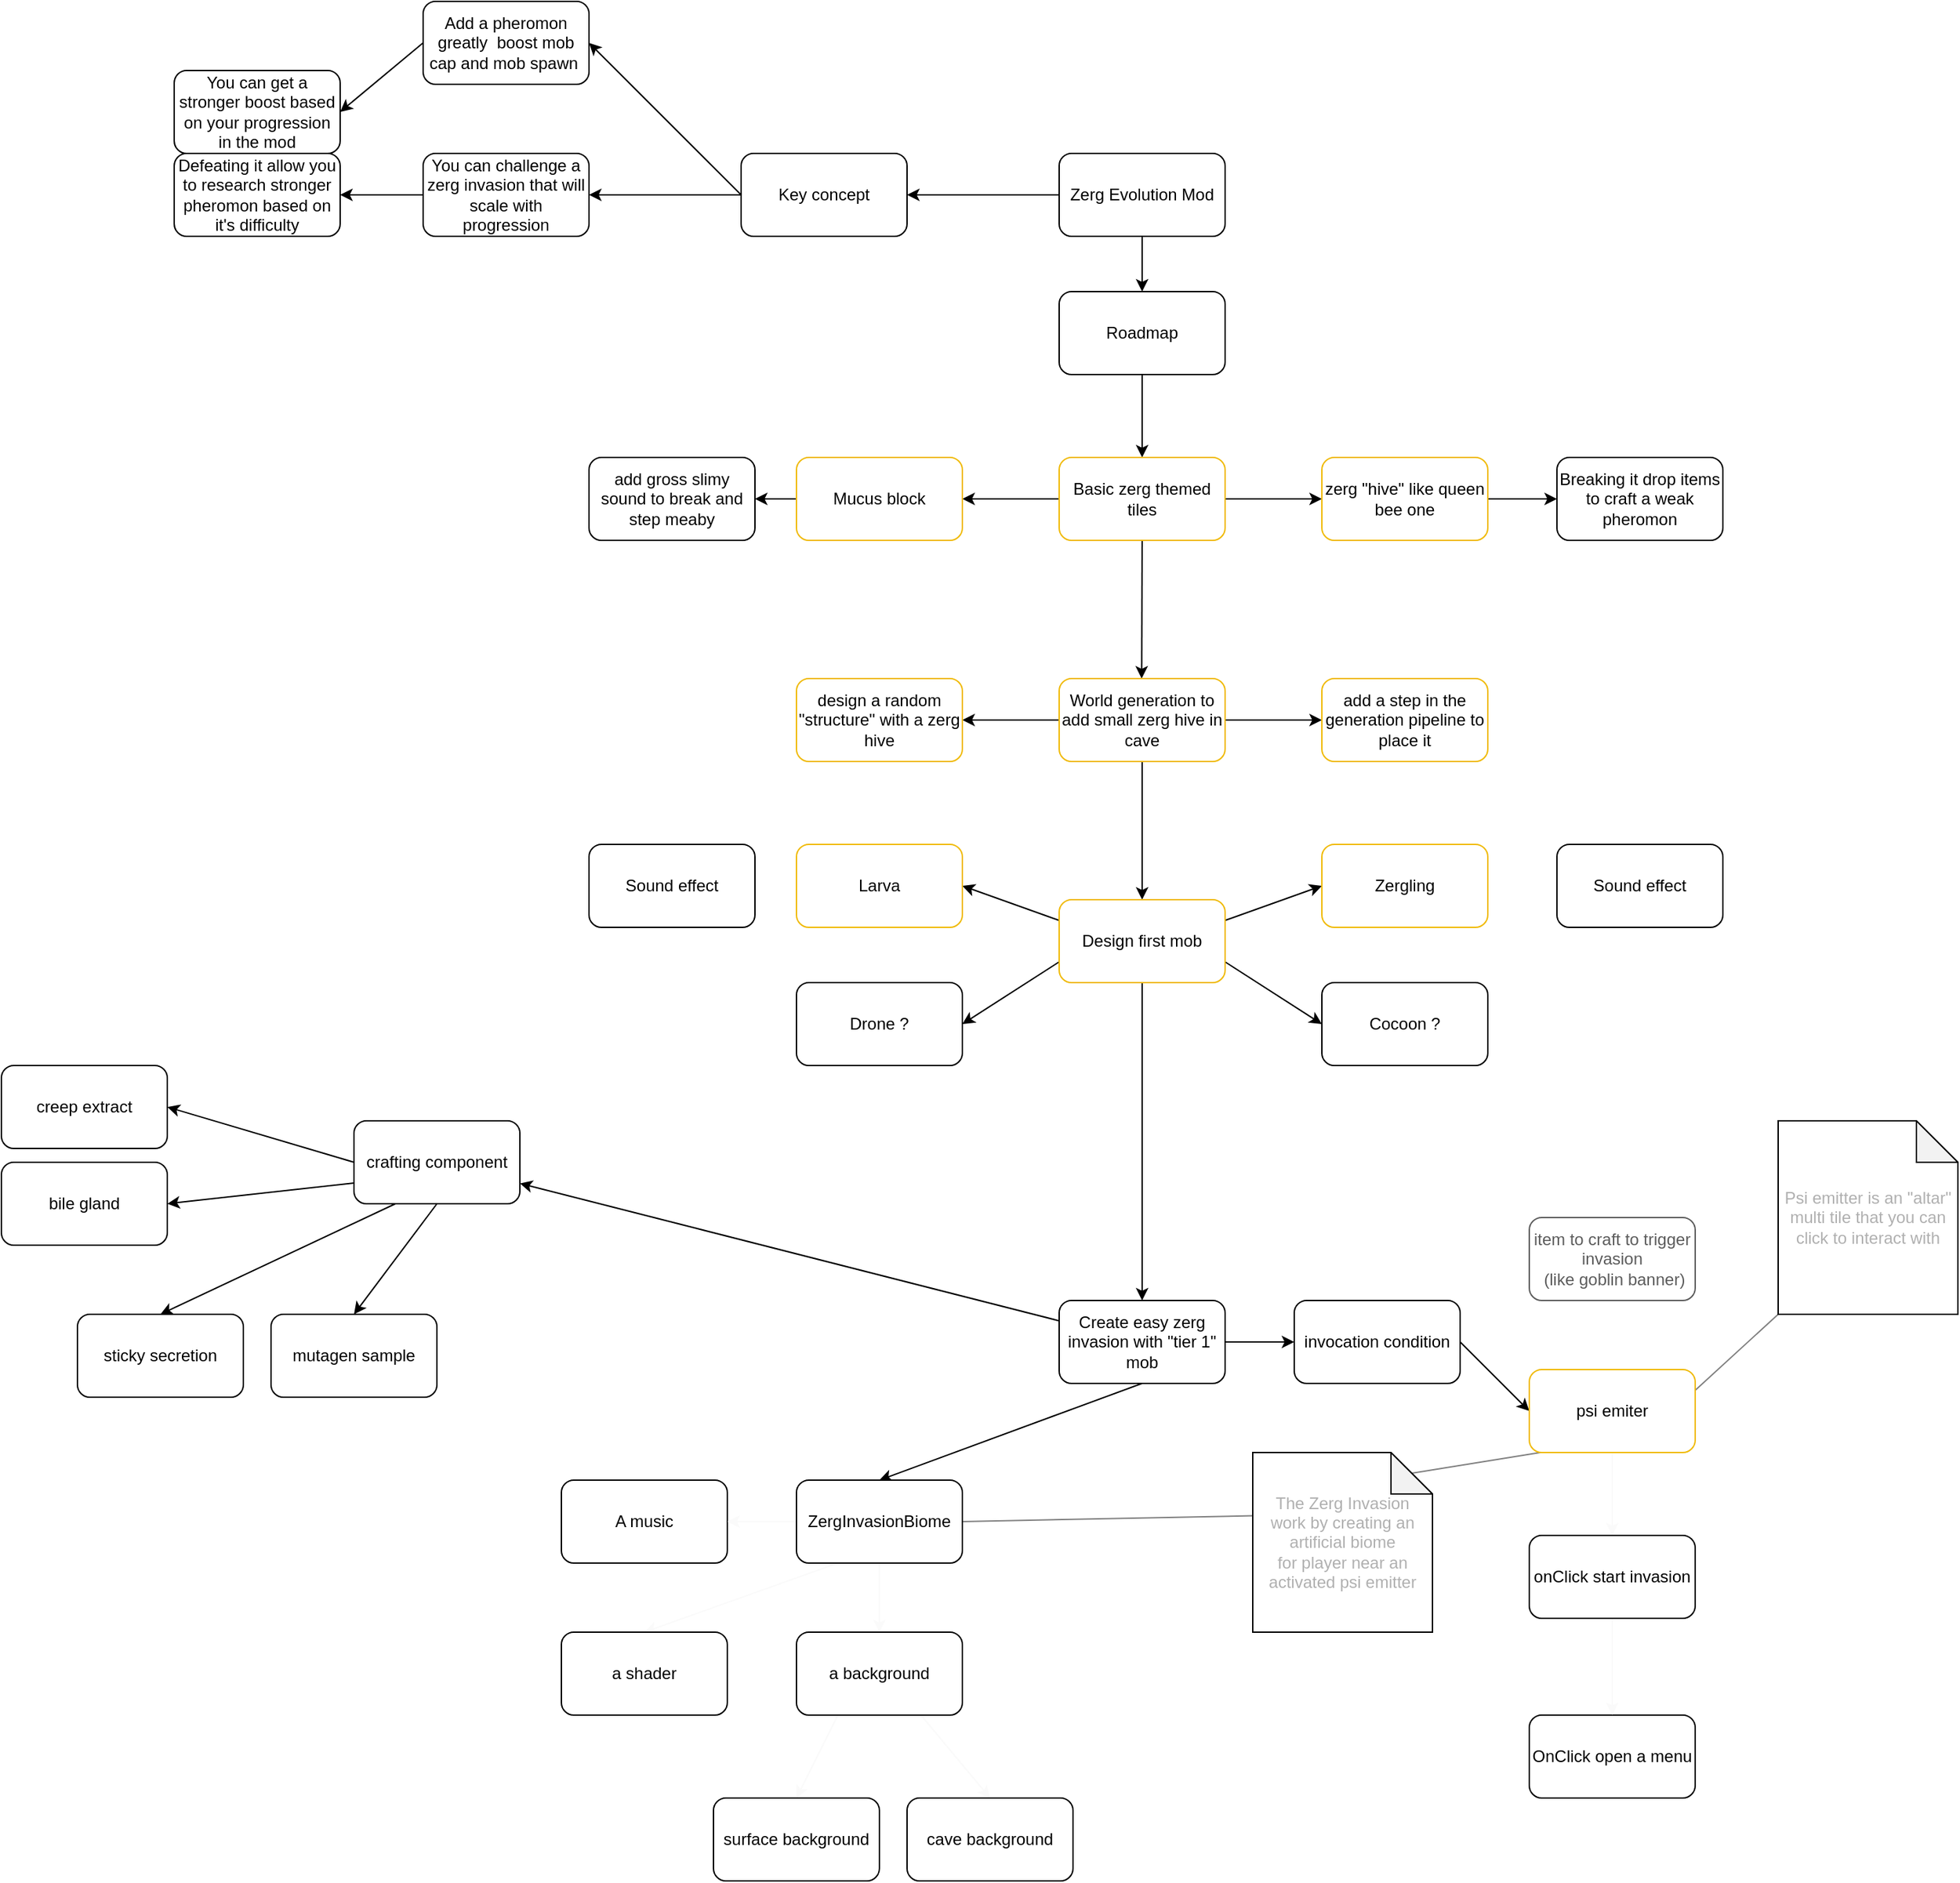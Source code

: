 <mxfile>
    <diagram id="Lhx0Sty2yg0TOsdVDHKY" name="Page-1">
        <mxGraphModel dx="2082" dy="955" grid="1" gridSize="10" guides="1" tooltips="1" connect="1" arrows="1" fold="1" page="1" pageScale="1" pageWidth="850" pageHeight="1100" math="0" shadow="0">
            <root>
                <mxCell id="0"/>
                <mxCell id="1" parent="0"/>
                <mxCell id="13" style="edgeStyle=none;html=1;exitX=0;exitY=0.5;exitDx=0;exitDy=0;entryX=1;entryY=0.5;entryDx=0;entryDy=0;" parent="1" source="2" target="3" edge="1">
                    <mxGeometry relative="1" as="geometry"/>
                </mxCell>
                <mxCell id="15" style="edgeStyle=none;html=1;exitX=0.5;exitY=1;exitDx=0;exitDy=0;entryX=0.5;entryY=0;entryDx=0;entryDy=0;" parent="1" source="2" target="14" edge="1">
                    <mxGeometry relative="1" as="geometry"/>
                </mxCell>
                <mxCell id="2" value="Zerg Evolution Mod" style="rounded=1;whiteSpace=wrap;html=1;" parent="1" vertex="1">
                    <mxGeometry x="340" y="140" width="120" height="60" as="geometry"/>
                </mxCell>
                <mxCell id="9" value="" style="edgeStyle=none;html=1;" parent="1" source="3" target="8" edge="1">
                    <mxGeometry relative="1" as="geometry"/>
                </mxCell>
                <mxCell id="10" style="edgeStyle=none;html=1;exitX=0;exitY=0.5;exitDx=0;exitDy=0;entryX=1;entryY=0.5;entryDx=0;entryDy=0;" parent="1" source="3" target="4" edge="1">
                    <mxGeometry relative="1" as="geometry"/>
                </mxCell>
                <mxCell id="3" value="Key concept" style="rounded=1;whiteSpace=wrap;html=1;" parent="1" vertex="1">
                    <mxGeometry x="110" y="140" width="120" height="60" as="geometry"/>
                </mxCell>
                <mxCell id="12" style="edgeStyle=none;html=1;exitX=0;exitY=0.5;exitDx=0;exitDy=0;entryX=1;entryY=0.5;entryDx=0;entryDy=0;" parent="1" source="4" target="6" edge="1">
                    <mxGeometry relative="1" as="geometry">
                        <mxPoint x="-170" y="110" as="targetPoint"/>
                    </mxGeometry>
                </mxCell>
                <mxCell id="4" value="Add a pheromon&lt;br&gt;greatly&amp;nbsp; boost mob cap and mob spawn&amp;nbsp;" style="rounded=1;whiteSpace=wrap;html=1;" parent="1" vertex="1">
                    <mxGeometry x="-120" y="30" width="120" height="60" as="geometry"/>
                </mxCell>
                <mxCell id="5" value="Defeating it allow you to research stronger pheromon based on it's difficulty" style="rounded=1;whiteSpace=wrap;html=1;" parent="1" vertex="1">
                    <mxGeometry x="-300" y="140" width="120" height="60" as="geometry"/>
                </mxCell>
                <mxCell id="6" value="You can get a stronger boost based on your progression in the mod" style="rounded=1;whiteSpace=wrap;html=1;" parent="1" vertex="1">
                    <mxGeometry x="-300" y="80" width="120" height="60" as="geometry"/>
                </mxCell>
                <mxCell id="11" style="edgeStyle=none;html=1;exitX=0;exitY=0.5;exitDx=0;exitDy=0;entryX=1;entryY=0.5;entryDx=0;entryDy=0;" parent="1" source="8" target="5" edge="1">
                    <mxGeometry relative="1" as="geometry"/>
                </mxCell>
                <mxCell id="8" value="You can challenge a zerg invasion that will scale with progression" style="rounded=1;whiteSpace=wrap;html=1;" parent="1" vertex="1">
                    <mxGeometry x="-120" y="140" width="120" height="60" as="geometry"/>
                </mxCell>
                <mxCell id="19" style="edgeStyle=none;html=1;exitX=0.5;exitY=1;exitDx=0;exitDy=0;entryX=0.5;entryY=0;entryDx=0;entryDy=0;" parent="1" source="14" target="16" edge="1">
                    <mxGeometry relative="1" as="geometry"/>
                </mxCell>
                <mxCell id="14" value="Roadmap" style="rounded=1;whiteSpace=wrap;html=1;" parent="1" vertex="1">
                    <mxGeometry x="340" y="240" width="120" height="60" as="geometry"/>
                </mxCell>
                <mxCell id="20" style="edgeStyle=none;html=1;exitX=0;exitY=0.5;exitDx=0;exitDy=0;entryX=1;entryY=0.5;entryDx=0;entryDy=0;" parent="1" source="16" target="17" edge="1">
                    <mxGeometry relative="1" as="geometry"/>
                </mxCell>
                <mxCell id="22" style="edgeStyle=none;html=1;exitX=1;exitY=0.5;exitDx=0;exitDy=0;entryX=0;entryY=0.5;entryDx=0;entryDy=0;" parent="1" source="16" target="21" edge="1">
                    <mxGeometry relative="1" as="geometry"/>
                </mxCell>
                <mxCell id="27" style="edgeStyle=none;html=1;exitX=0.5;exitY=1;exitDx=0;exitDy=0;" parent="1" source="16" edge="1">
                    <mxGeometry relative="1" as="geometry">
                        <mxPoint x="399.667" y="520" as="targetPoint"/>
                    </mxGeometry>
                </mxCell>
                <mxCell id="16" value="Basic zerg themed tiles" style="rounded=1;whiteSpace=wrap;html=1;strokeColor=#F0BA07;" parent="1" vertex="1">
                    <mxGeometry x="340" y="360" width="120" height="60" as="geometry"/>
                </mxCell>
                <mxCell id="25" style="edgeStyle=none;html=1;exitX=0;exitY=0.5;exitDx=0;exitDy=0;entryX=1;entryY=0.5;entryDx=0;entryDy=0;" parent="1" source="17" target="24" edge="1">
                    <mxGeometry relative="1" as="geometry"/>
                </mxCell>
                <mxCell id="17" value="Mucus block" style="rounded=1;whiteSpace=wrap;html=1;strokeColor=#F0BA07;" parent="1" vertex="1">
                    <mxGeometry x="150" y="360" width="120" height="60" as="geometry"/>
                </mxCell>
                <mxCell id="26" style="edgeStyle=none;html=1;exitX=1;exitY=0.5;exitDx=0;exitDy=0;entryX=0;entryY=0.5;entryDx=0;entryDy=0;" parent="1" source="21" target="23" edge="1">
                    <mxGeometry relative="1" as="geometry"/>
                </mxCell>
                <mxCell id="21" value="zerg &quot;hive&quot; like queen bee one" style="rounded=1;whiteSpace=wrap;html=1;strokeColor=#F0BA07;" parent="1" vertex="1">
                    <mxGeometry x="530" y="360" width="120" height="60" as="geometry"/>
                </mxCell>
                <mxCell id="23" value="Breaking it drop items to craft a weak pheromon" style="rounded=1;whiteSpace=wrap;html=1;" parent="1" vertex="1">
                    <mxGeometry x="700" y="360" width="120" height="60" as="geometry"/>
                </mxCell>
                <mxCell id="24" value="add gross slimy sound to break and step meaby" style="rounded=1;whiteSpace=wrap;html=1;" parent="1" vertex="1">
                    <mxGeometry y="360" width="120" height="60" as="geometry"/>
                </mxCell>
                <mxCell id="30" style="edgeStyle=none;html=1;exitX=0;exitY=0.5;exitDx=0;exitDy=0;entryX=1;entryY=0.5;entryDx=0;entryDy=0;" parent="1" source="28" target="29" edge="1">
                    <mxGeometry relative="1" as="geometry"/>
                </mxCell>
                <mxCell id="32" style="edgeStyle=none;html=1;exitX=1;exitY=0.5;exitDx=0;exitDy=0;entryX=0;entryY=0.5;entryDx=0;entryDy=0;" parent="1" source="28" target="31" edge="1">
                    <mxGeometry relative="1" as="geometry"/>
                </mxCell>
                <mxCell id="34" style="edgeStyle=none;html=1;exitX=0.5;exitY=1;exitDx=0;exitDy=0;entryX=0.5;entryY=0;entryDx=0;entryDy=0;" parent="1" source="28" target="33" edge="1">
                    <mxGeometry relative="1" as="geometry"/>
                </mxCell>
                <mxCell id="28" value="World generation to add small zerg hive in cave" style="rounded=1;whiteSpace=wrap;html=1;strokeColor=#F0BA07;" parent="1" vertex="1">
                    <mxGeometry x="340" y="520" width="120" height="60" as="geometry"/>
                </mxCell>
                <mxCell id="29" value="design a random &quot;structure&quot; with a zerg hive" style="rounded=1;whiteSpace=wrap;html=1;strokeColor=#F0BA07;" parent="1" vertex="1">
                    <mxGeometry x="150" y="520" width="120" height="60" as="geometry"/>
                </mxCell>
                <mxCell id="31" value="add a step in the generation pipeline to place it" style="rounded=1;whiteSpace=wrap;html=1;strokeColor=#F0BA07;" parent="1" vertex="1">
                    <mxGeometry x="530" y="520" width="120" height="60" as="geometry"/>
                </mxCell>
                <mxCell id="40" style="edgeStyle=none;html=1;exitX=0;exitY=0.25;exitDx=0;exitDy=0;entryX=1;entryY=0.5;entryDx=0;entryDy=0;" parent="1" source="33" target="36" edge="1">
                    <mxGeometry relative="1" as="geometry"/>
                </mxCell>
                <mxCell id="41" style="edgeStyle=none;html=1;exitX=0;exitY=0.75;exitDx=0;exitDy=0;entryX=1;entryY=0.5;entryDx=0;entryDy=0;" parent="1" source="33" target="39" edge="1">
                    <mxGeometry relative="1" as="geometry"/>
                </mxCell>
                <mxCell id="42" style="edgeStyle=none;html=1;exitX=1;exitY=0.25;exitDx=0;exitDy=0;entryX=0;entryY=0.5;entryDx=0;entryDy=0;" parent="1" source="33" target="38" edge="1">
                    <mxGeometry relative="1" as="geometry"/>
                </mxCell>
                <mxCell id="43" style="edgeStyle=none;html=1;exitX=1;exitY=0.75;exitDx=0;exitDy=0;entryX=0;entryY=0.5;entryDx=0;entryDy=0;" parent="1" source="33" target="37" edge="1">
                    <mxGeometry relative="1" as="geometry"/>
                </mxCell>
                <mxCell id="46" style="edgeStyle=none;html=1;exitX=0.5;exitY=1;exitDx=0;exitDy=0;entryX=0.5;entryY=0;entryDx=0;entryDy=0;" parent="1" source="33" target="45" edge="1">
                    <mxGeometry relative="1" as="geometry"/>
                </mxCell>
                <mxCell id="33" value="Design first mob" style="rounded=1;whiteSpace=wrap;html=1;strokeColor=#F0BA07;" parent="1" vertex="1">
                    <mxGeometry x="340" y="680" width="120" height="60" as="geometry"/>
                </mxCell>
                <mxCell id="36" value="Larva" style="rounded=1;whiteSpace=wrap;html=1;strokeColor=#F0BA07;" parent="1" vertex="1">
                    <mxGeometry x="150" y="640" width="120" height="60" as="geometry"/>
                </mxCell>
                <mxCell id="37" value="Cocoon ?" style="rounded=1;whiteSpace=wrap;html=1;" parent="1" vertex="1">
                    <mxGeometry x="530" y="740" width="120" height="60" as="geometry"/>
                </mxCell>
                <mxCell id="38" value="Zergling" style="rounded=1;whiteSpace=wrap;html=1;strokeColor=#F0BA07;" parent="1" vertex="1">
                    <mxGeometry x="530" y="640" width="120" height="60" as="geometry"/>
                </mxCell>
                <mxCell id="39" value="Drone ?" style="rounded=1;whiteSpace=wrap;html=1;" parent="1" vertex="1">
                    <mxGeometry x="150" y="740" width="120" height="60" as="geometry"/>
                </mxCell>
                <mxCell id="58" style="edgeStyle=none;html=1;exitX=1;exitY=0.5;exitDx=0;exitDy=0;entryX=0;entryY=0.5;entryDx=0;entryDy=0;" parent="1" source="45" target="47" edge="1">
                    <mxGeometry relative="1" as="geometry"/>
                </mxCell>
                <mxCell id="62" value="" style="edgeStyle=none;html=1;" edge="1" parent="1" source="45" target="61">
                    <mxGeometry relative="1" as="geometry"/>
                </mxCell>
                <mxCell id="69" style="edgeStyle=none;html=1;exitX=0.5;exitY=1;exitDx=0;exitDy=0;entryX=0.5;entryY=0;entryDx=0;entryDy=0;" edge="1" parent="1" source="45" target="68">
                    <mxGeometry relative="1" as="geometry"/>
                </mxCell>
                <mxCell id="45" value="Create easy zerg invasion with &quot;tier 1&quot; mob" style="rounded=1;whiteSpace=wrap;html=1;" parent="1" vertex="1">
                    <mxGeometry x="340" y="970" width="120" height="60" as="geometry"/>
                </mxCell>
                <mxCell id="59" style="edgeStyle=none;html=1;exitX=1;exitY=0.5;exitDx=0;exitDy=0;entryX=0;entryY=0.5;entryDx=0;entryDy=0;" parent="1" source="47" target="49" edge="1">
                    <mxGeometry relative="1" as="geometry"/>
                </mxCell>
                <mxCell id="47" value="invocation condition" style="rounded=1;whiteSpace=wrap;html=1;" parent="1" vertex="1">
                    <mxGeometry x="510" y="970" width="120" height="60" as="geometry"/>
                </mxCell>
                <mxCell id="48" value="&lt;font color=&quot;#5c5c5c&quot;&gt;item to craft to trigger invasion&lt;br&gt;&amp;nbsp;(like goblin banner)&lt;/font&gt;" style="rounded=1;whiteSpace=wrap;html=1;strokeColor=#5C5C5C;" parent="1" vertex="1">
                    <mxGeometry x="680" y="910" width="120" height="60" as="geometry"/>
                </mxCell>
                <mxCell id="72" style="edgeStyle=none;html=1;exitX=0.073;exitY=0.997;exitDx=0;exitDy=0;entryX=0;entryY=0;entryDx=115;entryDy=15;entryPerimeter=0;endArrow=none;endFill=0;exitPerimeter=0;strokeColor=#808080;" edge="1" parent="1" source="49" target="70">
                    <mxGeometry relative="1" as="geometry"/>
                </mxCell>
                <mxCell id="86" style="edgeStyle=none;html=1;exitX=1;exitY=0.25;exitDx=0;exitDy=0;entryX=0;entryY=1;entryDx=0;entryDy=0;entryPerimeter=0;strokeColor=#808080;fontColor=#5C5C5C;endArrow=none;endFill=0;" edge="1" parent="1" source="49" target="85">
                    <mxGeometry relative="1" as="geometry"/>
                </mxCell>
                <mxCell id="90" style="edgeStyle=none;html=1;exitX=0.5;exitY=1;exitDx=0;exitDy=0;entryX=0.5;entryY=0;entryDx=0;entryDy=0;strokeColor=#FAFAFA;fontColor=#5C5C5C;endArrow=classic;endFill=1;" edge="1" parent="1" source="49" target="89">
                    <mxGeometry relative="1" as="geometry"/>
                </mxCell>
                <mxCell id="49" value="psi emiter" style="rounded=1;whiteSpace=wrap;html=1;strokeColor=#F0BA07;" parent="1" vertex="1">
                    <mxGeometry x="680" y="1020" width="120" height="60" as="geometry"/>
                </mxCell>
                <mxCell id="50" value="A music" style="rounded=1;whiteSpace=wrap;html=1;" parent="1" vertex="1">
                    <mxGeometry x="-20" y="1100" width="120" height="60" as="geometry"/>
                </mxCell>
                <mxCell id="51" value="Sound effect" style="rounded=1;whiteSpace=wrap;html=1;" parent="1" vertex="1">
                    <mxGeometry x="700" y="640" width="120" height="60" as="geometry"/>
                </mxCell>
                <mxCell id="52" value="Sound effect" style="rounded=1;whiteSpace=wrap;html=1;" parent="1" vertex="1">
                    <mxGeometry y="640" width="120" height="60" as="geometry"/>
                </mxCell>
                <mxCell id="54" value="mutagen sample" style="rounded=1;whiteSpace=wrap;html=1;" parent="1" vertex="1">
                    <mxGeometry x="-230" y="980" width="120" height="60" as="geometry"/>
                </mxCell>
                <mxCell id="55" value="creep extract" style="rounded=1;whiteSpace=wrap;html=1;" parent="1" vertex="1">
                    <mxGeometry x="-425" y="800" width="120" height="60" as="geometry"/>
                </mxCell>
                <mxCell id="56" value="sticky secretion" style="rounded=1;whiteSpace=wrap;html=1;" parent="1" vertex="1">
                    <mxGeometry x="-370" y="980" width="120" height="60" as="geometry"/>
                </mxCell>
                <mxCell id="57" value="bile gland" style="rounded=1;whiteSpace=wrap;html=1;" parent="1" vertex="1">
                    <mxGeometry x="-425" y="870" width="120" height="60" as="geometry"/>
                </mxCell>
                <mxCell id="64" style="edgeStyle=none;html=1;exitX=0;exitY=0.5;exitDx=0;exitDy=0;entryX=1;entryY=0.5;entryDx=0;entryDy=0;" edge="1" parent="1" source="61" target="55">
                    <mxGeometry relative="1" as="geometry"/>
                </mxCell>
                <mxCell id="65" style="edgeStyle=none;html=1;exitX=0;exitY=0.75;exitDx=0;exitDy=0;entryX=1;entryY=0.5;entryDx=0;entryDy=0;" edge="1" parent="1" source="61" target="57">
                    <mxGeometry relative="1" as="geometry"/>
                </mxCell>
                <mxCell id="66" style="edgeStyle=none;html=1;exitX=0.25;exitY=1;exitDx=0;exitDy=0;entryX=0.5;entryY=0;entryDx=0;entryDy=0;" edge="1" parent="1" source="61" target="56">
                    <mxGeometry relative="1" as="geometry"/>
                </mxCell>
                <mxCell id="67" style="edgeStyle=none;html=1;exitX=0.5;exitY=1;exitDx=0;exitDy=0;entryX=0.5;entryY=0;entryDx=0;entryDy=0;" edge="1" parent="1" source="61" target="54">
                    <mxGeometry relative="1" as="geometry"/>
                </mxCell>
                <mxCell id="61" value="crafting component" style="whiteSpace=wrap;html=1;rounded=1;" vertex="1" parent="1">
                    <mxGeometry x="-170" y="840" width="120" height="60" as="geometry"/>
                </mxCell>
                <mxCell id="71" style="edgeStyle=none;html=1;exitX=1;exitY=0.5;exitDx=0;exitDy=0;entryX=0.005;entryY=0.352;entryDx=0;entryDy=0;entryPerimeter=0;endArrow=none;endFill=0;strokeColor=#808080;" edge="1" parent="1" source="68" target="70">
                    <mxGeometry relative="1" as="geometry">
                        <mxPoint x="490" y="1150" as="targetPoint"/>
                    </mxGeometry>
                </mxCell>
                <mxCell id="81" style="edgeStyle=none;html=1;exitX=0.5;exitY=1;exitDx=0;exitDy=0;entryX=0.5;entryY=0;entryDx=0;entryDy=0;strokeColor=#FAFAFA;fontColor=#B0B0B0;endArrow=classic;endFill=1;" edge="1" parent="1" source="68" target="75">
                    <mxGeometry relative="1" as="geometry"/>
                </mxCell>
                <mxCell id="82" style="edgeStyle=none;html=1;exitX=0.25;exitY=1;exitDx=0;exitDy=0;entryX=0.5;entryY=0;entryDx=0;entryDy=0;strokeColor=#FAFAFA;fontColor=#B0B0B0;endArrow=classic;endFill=1;" edge="1" parent="1" source="68" target="74">
                    <mxGeometry relative="1" as="geometry"/>
                </mxCell>
                <mxCell id="83" style="edgeStyle=none;html=1;exitX=0;exitY=0.5;exitDx=0;exitDy=0;entryX=1;entryY=0.5;entryDx=0;entryDy=0;strokeColor=#FAFAFA;fontColor=#B0B0B0;endArrow=classic;endFill=1;" edge="1" parent="1" source="68" target="50">
                    <mxGeometry relative="1" as="geometry"/>
                </mxCell>
                <mxCell id="68" value="ZergInvasionBiome" style="rounded=1;whiteSpace=wrap;html=1;" vertex="1" parent="1">
                    <mxGeometry x="150" y="1100" width="120" height="60" as="geometry"/>
                </mxCell>
                <mxCell id="70" value="&lt;font color=&quot;#b0b0b0&quot;&gt;The Zerg Invasion&lt;br&gt;work by creating an artificial biome&lt;br&gt;for player near an activated psi emitter&lt;/font&gt;" style="shape=note;whiteSpace=wrap;html=1;backgroundOutline=1;darkOpacity=0.05;" vertex="1" parent="1">
                    <mxGeometry x="480" y="1080" width="130" height="130" as="geometry"/>
                </mxCell>
                <mxCell id="74" value="a shader" style="rounded=1;whiteSpace=wrap;html=1;" vertex="1" parent="1">
                    <mxGeometry x="-20" y="1210" width="120" height="60" as="geometry"/>
                </mxCell>
                <mxCell id="79" style="edgeStyle=none;html=1;exitX=0.25;exitY=1;exitDx=0;exitDy=0;entryX=0.5;entryY=0;entryDx=0;entryDy=0;strokeColor=#FAFAFA;fontColor=#B0B0B0;endArrow=classic;endFill=1;" edge="1" parent="1" source="75" target="77">
                    <mxGeometry relative="1" as="geometry"/>
                </mxCell>
                <mxCell id="80" style="edgeStyle=none;html=1;exitX=0.75;exitY=1;exitDx=0;exitDy=0;entryX=0.5;entryY=0;entryDx=0;entryDy=0;strokeColor=#FAFAFA;fontColor=#B0B0B0;endArrow=classic;endFill=1;" edge="1" parent="1" source="75" target="78">
                    <mxGeometry relative="1" as="geometry"/>
                </mxCell>
                <mxCell id="75" value="a background" style="rounded=1;whiteSpace=wrap;html=1;" vertex="1" parent="1">
                    <mxGeometry x="150" y="1210" width="120" height="60" as="geometry"/>
                </mxCell>
                <mxCell id="77" value="surface background" style="rounded=1;whiteSpace=wrap;html=1;" vertex="1" parent="1">
                    <mxGeometry x="90" y="1330" width="120" height="60" as="geometry"/>
                </mxCell>
                <mxCell id="78" value="cave background" style="rounded=1;whiteSpace=wrap;html=1;" vertex="1" parent="1">
                    <mxGeometry x="230" y="1330" width="120" height="60" as="geometry"/>
                </mxCell>
                <mxCell id="85" value="&lt;font color=&quot;#b0b0b0&quot;&gt;Psi emitter is an &quot;altar&quot; multi tile that you can click to interact with&lt;/font&gt;" style="shape=note;whiteSpace=wrap;html=1;backgroundOutline=1;darkOpacity=0.05;" vertex="1" parent="1">
                    <mxGeometry x="860" y="840" width="130" height="140" as="geometry"/>
                </mxCell>
                <mxCell id="88" value="OnClick open a menu" style="rounded=1;whiteSpace=wrap;html=1;" vertex="1" parent="1">
                    <mxGeometry x="680" y="1270" width="120" height="60" as="geometry"/>
                </mxCell>
                <mxCell id="91" style="edgeStyle=none;html=1;exitX=0.5;exitY=1;exitDx=0;exitDy=0;strokeColor=#FAFAFA;fontColor=#5C5C5C;endArrow=classic;endFill=1;" edge="1" parent="1" source="89">
                    <mxGeometry relative="1" as="geometry">
                        <mxPoint x="740" y="1270" as="targetPoint"/>
                    </mxGeometry>
                </mxCell>
                <mxCell id="89" value="onClick start invasion" style="rounded=1;whiteSpace=wrap;html=1;" vertex="1" parent="1">
                    <mxGeometry x="680" y="1140" width="120" height="60" as="geometry"/>
                </mxCell>
            </root>
        </mxGraphModel>
    </diagram>
</mxfile>